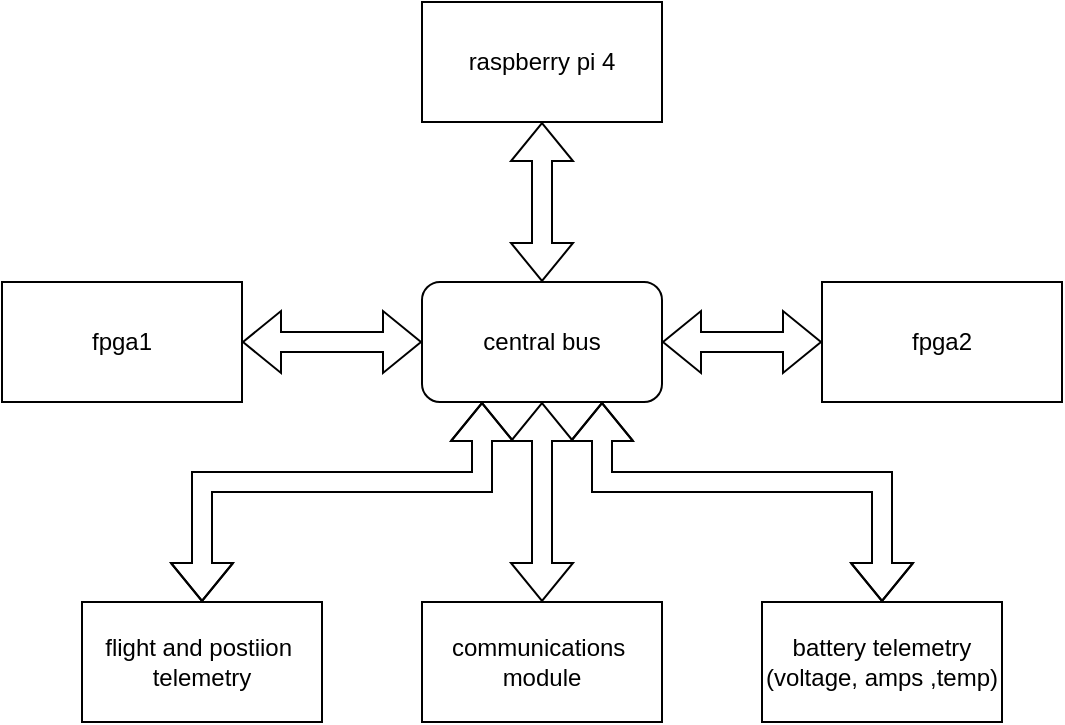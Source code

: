 <mxfile version="21.2.4" type="device">
  <diagram name="Page-1" id="Vbcb1c50kjvA4-7mx3QS">
    <mxGraphModel dx="1434" dy="780" grid="1" gridSize="10" guides="1" tooltips="1" connect="1" arrows="1" fold="1" page="1" pageScale="1" pageWidth="850" pageHeight="1100" math="0" shadow="0">
      <root>
        <mxCell id="0" />
        <mxCell id="1" parent="0" />
        <mxCell id="PGlEZRbZsuYiGfUbu31_-1" value="fpga1" style="rounded=0;whiteSpace=wrap;html=1;" vertex="1" parent="1">
          <mxGeometry x="130" y="340" width="120" height="60" as="geometry" />
        </mxCell>
        <mxCell id="PGlEZRbZsuYiGfUbu31_-2" value="fpga2" style="rounded=0;whiteSpace=wrap;html=1;" vertex="1" parent="1">
          <mxGeometry x="540" y="340" width="120" height="60" as="geometry" />
        </mxCell>
        <mxCell id="PGlEZRbZsuYiGfUbu31_-3" value="raspberry pi 4" style="rounded=0;whiteSpace=wrap;html=1;" vertex="1" parent="1">
          <mxGeometry x="340" y="200" width="120" height="60" as="geometry" />
        </mxCell>
        <mxCell id="PGlEZRbZsuYiGfUbu31_-4" value="flight and postiion&amp;nbsp;&lt;br&gt;telemetry" style="rounded=0;whiteSpace=wrap;html=1;" vertex="1" parent="1">
          <mxGeometry x="170" y="500" width="120" height="60" as="geometry" />
        </mxCell>
        <mxCell id="PGlEZRbZsuYiGfUbu31_-5" value="battery telemetry&lt;br&gt;(voltage, amps ,temp)" style="rounded=0;whiteSpace=wrap;html=1;" vertex="1" parent="1">
          <mxGeometry x="510" y="500" width="120" height="60" as="geometry" />
        </mxCell>
        <mxCell id="PGlEZRbZsuYiGfUbu31_-6" value="communications&amp;nbsp;&lt;br&gt;module" style="rounded=0;whiteSpace=wrap;html=1;" vertex="1" parent="1">
          <mxGeometry x="340" y="500" width="120" height="60" as="geometry" />
        </mxCell>
        <mxCell id="PGlEZRbZsuYiGfUbu31_-9" value="central bus&lt;br&gt;" style="rounded=1;whiteSpace=wrap;html=1;" vertex="1" parent="1">
          <mxGeometry x="340" y="340" width="120" height="60" as="geometry" />
        </mxCell>
        <mxCell id="PGlEZRbZsuYiGfUbu31_-10" value="" style="shape=flexArrow;endArrow=classic;startArrow=classic;html=1;rounded=0;entryX=0;entryY=0.5;entryDx=0;entryDy=0;exitX=1;exitY=0.5;exitDx=0;exitDy=0;" edge="1" parent="1" source="PGlEZRbZsuYiGfUbu31_-9" target="PGlEZRbZsuYiGfUbu31_-2">
          <mxGeometry width="100" height="100" relative="1" as="geometry">
            <mxPoint x="390" y="470" as="sourcePoint" />
            <mxPoint x="490" y="370" as="targetPoint" />
          </mxGeometry>
        </mxCell>
        <mxCell id="PGlEZRbZsuYiGfUbu31_-11" value="" style="shape=flexArrow;endArrow=classic;startArrow=classic;html=1;rounded=0;exitX=1;exitY=0.5;exitDx=0;exitDy=0;" edge="1" parent="1" source="PGlEZRbZsuYiGfUbu31_-1">
          <mxGeometry width="100" height="100" relative="1" as="geometry">
            <mxPoint x="390" y="470" as="sourcePoint" />
            <mxPoint x="340" y="370" as="targetPoint" />
          </mxGeometry>
        </mxCell>
        <mxCell id="PGlEZRbZsuYiGfUbu31_-12" value="" style="shape=flexArrow;endArrow=classic;startArrow=classic;html=1;rounded=0;exitX=0.5;exitY=0;exitDx=0;exitDy=0;entryX=0.5;entryY=1;entryDx=0;entryDy=0;" edge="1" parent="1" source="PGlEZRbZsuYiGfUbu31_-9" target="PGlEZRbZsuYiGfUbu31_-3">
          <mxGeometry width="100" height="100" relative="1" as="geometry">
            <mxPoint x="390" y="470" as="sourcePoint" />
            <mxPoint x="490" y="370" as="targetPoint" />
          </mxGeometry>
        </mxCell>
        <mxCell id="PGlEZRbZsuYiGfUbu31_-13" value="" style="shape=flexArrow;endArrow=classic;startArrow=classic;html=1;rounded=0;exitX=0.5;exitY=0;exitDx=0;exitDy=0;entryX=0.5;entryY=1;entryDx=0;entryDy=0;" edge="1" parent="1" source="PGlEZRbZsuYiGfUbu31_-6" target="PGlEZRbZsuYiGfUbu31_-9">
          <mxGeometry width="100" height="100" relative="1" as="geometry">
            <mxPoint x="390" y="470" as="sourcePoint" />
            <mxPoint x="490" y="370" as="targetPoint" />
          </mxGeometry>
        </mxCell>
        <mxCell id="PGlEZRbZsuYiGfUbu31_-14" value="" style="shape=flexArrow;endArrow=classic;startArrow=classic;html=1;rounded=0;exitX=0.5;exitY=0;exitDx=0;exitDy=0;entryX=0.75;entryY=1;entryDx=0;entryDy=0;" edge="1" parent="1" source="PGlEZRbZsuYiGfUbu31_-5" target="PGlEZRbZsuYiGfUbu31_-9">
          <mxGeometry width="100" height="100" relative="1" as="geometry">
            <mxPoint x="390" y="470" as="sourcePoint" />
            <mxPoint x="470" y="410" as="targetPoint" />
            <Array as="points">
              <mxPoint x="570" y="440" />
              <mxPoint x="430" y="440" />
            </Array>
          </mxGeometry>
        </mxCell>
        <mxCell id="PGlEZRbZsuYiGfUbu31_-15" value="" style="shape=flexArrow;endArrow=classic;startArrow=classic;html=1;rounded=0;exitX=0.5;exitY=0;exitDx=0;exitDy=0;entryX=0.25;entryY=1;entryDx=0;entryDy=0;" edge="1" parent="1" source="PGlEZRbZsuYiGfUbu31_-4" target="PGlEZRbZsuYiGfUbu31_-9">
          <mxGeometry width="100" height="100" relative="1" as="geometry">
            <mxPoint x="390" y="470" as="sourcePoint" />
            <mxPoint x="340" y="410" as="targetPoint" />
            <Array as="points">
              <mxPoint x="230" y="440" />
              <mxPoint x="370" y="440" />
            </Array>
          </mxGeometry>
        </mxCell>
      </root>
    </mxGraphModel>
  </diagram>
</mxfile>
